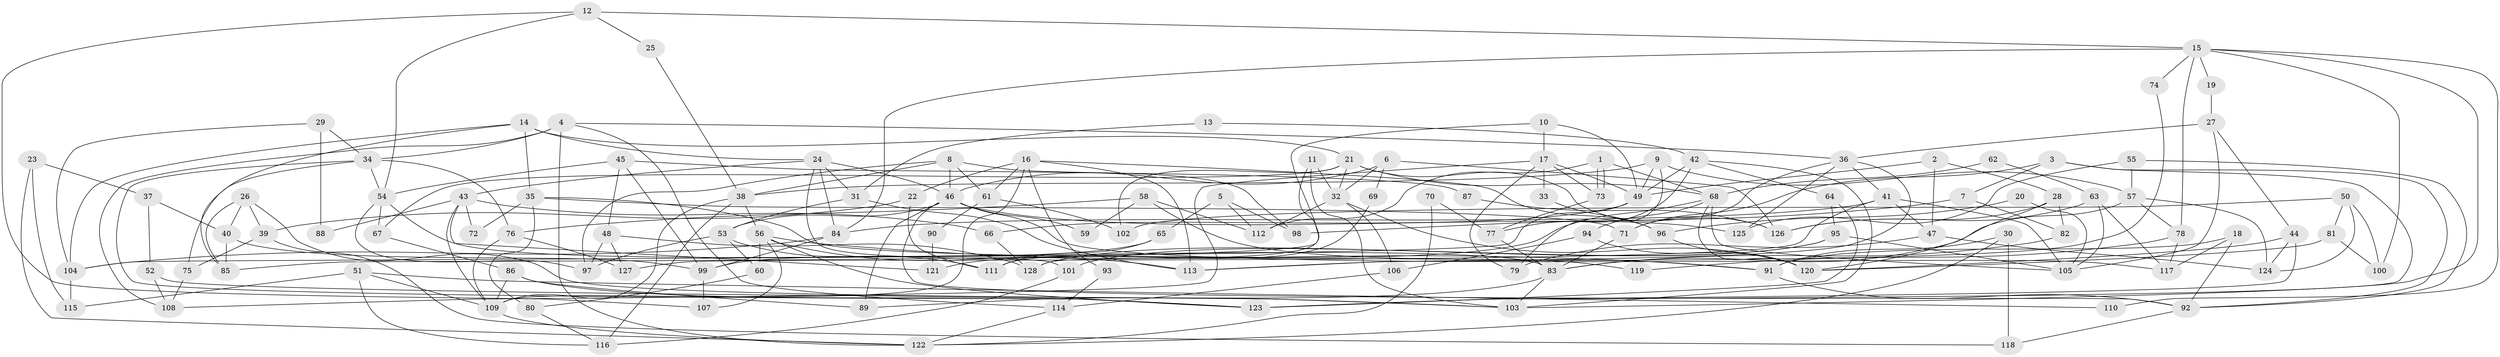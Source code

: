 // coarse degree distribution, {5: 0.21875, 7: 0.09375, 8: 0.109375, 9: 0.03125, 6: 0.09375, 4: 0.28125, 2: 0.03125, 10: 0.046875, 3: 0.078125, 11: 0.015625}
// Generated by graph-tools (version 1.1) at 2025/37/03/04/25 23:37:02]
// undirected, 128 vertices, 256 edges
graph export_dot {
  node [color=gray90,style=filled];
  1;
  2;
  3;
  4;
  5;
  6;
  7;
  8;
  9;
  10;
  11;
  12;
  13;
  14;
  15;
  16;
  17;
  18;
  19;
  20;
  21;
  22;
  23;
  24;
  25;
  26;
  27;
  28;
  29;
  30;
  31;
  32;
  33;
  34;
  35;
  36;
  37;
  38;
  39;
  40;
  41;
  42;
  43;
  44;
  45;
  46;
  47;
  48;
  49;
  50;
  51;
  52;
  53;
  54;
  55;
  56;
  57;
  58;
  59;
  60;
  61;
  62;
  63;
  64;
  65;
  66;
  67;
  68;
  69;
  70;
  71;
  72;
  73;
  74;
  75;
  76;
  77;
  78;
  79;
  80;
  81;
  82;
  83;
  84;
  85;
  86;
  87;
  88;
  89;
  90;
  91;
  92;
  93;
  94;
  95;
  96;
  97;
  98;
  99;
  100;
  101;
  102;
  103;
  104;
  105;
  106;
  107;
  108;
  109;
  110;
  111;
  112;
  113;
  114;
  115;
  116;
  117;
  118;
  119;
  120;
  121;
  122;
  123;
  124;
  125;
  126;
  127;
  128;
  1 -- 73;
  1 -- 73;
  1 -- 68;
  1 -- 112;
  2 -- 49;
  2 -- 47;
  2 -- 28;
  3 -- 92;
  3 -- 123;
  3 -- 7;
  3 -- 71;
  4 -- 34;
  4 -- 36;
  4 -- 108;
  4 -- 114;
  4 -- 122;
  5 -- 98;
  5 -- 112;
  5 -- 65;
  6 -- 126;
  6 -- 32;
  6 -- 46;
  6 -- 69;
  7 -- 82;
  7 -- 98;
  8 -- 46;
  8 -- 38;
  8 -- 61;
  8 -- 97;
  8 -- 98;
  9 -- 57;
  9 -- 38;
  9 -- 49;
  9 -- 79;
  10 -- 17;
  10 -- 128;
  10 -- 49;
  11 -- 103;
  11 -- 85;
  11 -- 32;
  12 -- 15;
  12 -- 54;
  12 -- 25;
  12 -- 107;
  13 -- 42;
  13 -- 31;
  14 -- 24;
  14 -- 21;
  14 -- 35;
  14 -- 85;
  14 -- 104;
  15 -- 103;
  15 -- 84;
  15 -- 19;
  15 -- 74;
  15 -- 78;
  15 -- 100;
  15 -- 110;
  16 -- 109;
  16 -- 61;
  16 -- 22;
  16 -- 93;
  16 -- 96;
  16 -- 113;
  17 -- 49;
  17 -- 73;
  17 -- 33;
  17 -- 79;
  17 -- 108;
  18 -- 117;
  18 -- 91;
  18 -- 92;
  19 -- 27;
  20 -- 96;
  20 -- 105;
  21 -- 32;
  21 -- 67;
  21 -- 68;
  21 -- 102;
  21 -- 126;
  22 -- 39;
  22 -- 111;
  23 -- 122;
  23 -- 37;
  23 -- 115;
  24 -- 84;
  24 -- 31;
  24 -- 43;
  24 -- 46;
  24 -- 101;
  25 -- 38;
  26 -- 39;
  26 -- 85;
  26 -- 40;
  26 -- 103;
  27 -- 36;
  27 -- 44;
  27 -- 105;
  28 -- 120;
  28 -- 82;
  28 -- 126;
  29 -- 104;
  29 -- 34;
  29 -- 88;
  30 -- 91;
  30 -- 122;
  30 -- 118;
  31 -- 113;
  31 -- 53;
  32 -- 120;
  32 -- 106;
  32 -- 112;
  33 -- 96;
  34 -- 123;
  34 -- 76;
  34 -- 54;
  34 -- 75;
  35 -- 80;
  35 -- 71;
  35 -- 72;
  35 -- 119;
  36 -- 125;
  36 -- 71;
  36 -- 41;
  36 -- 113;
  37 -- 52;
  37 -- 40;
  38 -- 56;
  38 -- 109;
  38 -- 116;
  39 -- 118;
  39 -- 75;
  40 -- 99;
  40 -- 85;
  41 -- 127;
  41 -- 47;
  41 -- 84;
  41 -- 105;
  42 -- 103;
  42 -- 49;
  42 -- 64;
  42 -- 77;
  43 -- 109;
  43 -- 66;
  43 -- 72;
  43 -- 88;
  43 -- 121;
  44 -- 123;
  44 -- 124;
  44 -- 120;
  45 -- 48;
  45 -- 54;
  45 -- 87;
  45 -- 99;
  46 -- 53;
  46 -- 59;
  46 -- 89;
  46 -- 92;
  46 -- 117;
  46 -- 125;
  47 -- 79;
  47 -- 124;
  48 -- 128;
  48 -- 97;
  48 -- 127;
  49 -- 66;
  49 -- 104;
  50 -- 81;
  50 -- 124;
  50 -- 100;
  50 -- 102;
  51 -- 116;
  51 -- 115;
  51 -- 109;
  51 -- 110;
  52 -- 103;
  52 -- 108;
  53 -- 111;
  53 -- 60;
  53 -- 97;
  54 -- 97;
  54 -- 67;
  54 -- 83;
  55 -- 57;
  55 -- 92;
  55 -- 125;
  56 -- 113;
  56 -- 107;
  56 -- 60;
  56 -- 91;
  56 -- 123;
  57 -- 83;
  57 -- 78;
  57 -- 124;
  58 -- 91;
  58 -- 112;
  58 -- 59;
  58 -- 76;
  60 -- 80;
  61 -- 102;
  61 -- 90;
  62 -- 63;
  62 -- 68;
  63 -- 105;
  63 -- 126;
  63 -- 117;
  64 -- 123;
  64 -- 95;
  65 -- 99;
  65 -- 111;
  66 -- 128;
  67 -- 86;
  68 -- 105;
  68 -- 94;
  68 -- 120;
  68 -- 121;
  69 -- 111;
  70 -- 122;
  70 -- 77;
  71 -- 83;
  73 -- 77;
  74 -- 113;
  75 -- 108;
  76 -- 109;
  76 -- 127;
  77 -- 83;
  78 -- 117;
  78 -- 119;
  80 -- 116;
  81 -- 120;
  81 -- 100;
  82 -- 83;
  83 -- 89;
  83 -- 103;
  84 -- 104;
  84 -- 99;
  86 -- 89;
  86 -- 109;
  86 -- 123;
  87 -- 126;
  90 -- 121;
  91 -- 92;
  92 -- 118;
  93 -- 114;
  94 -- 120;
  94 -- 106;
  95 -- 105;
  95 -- 101;
  95 -- 128;
  96 -- 120;
  99 -- 107;
  101 -- 116;
  104 -- 115;
  106 -- 114;
  109 -- 122;
  114 -- 122;
}
